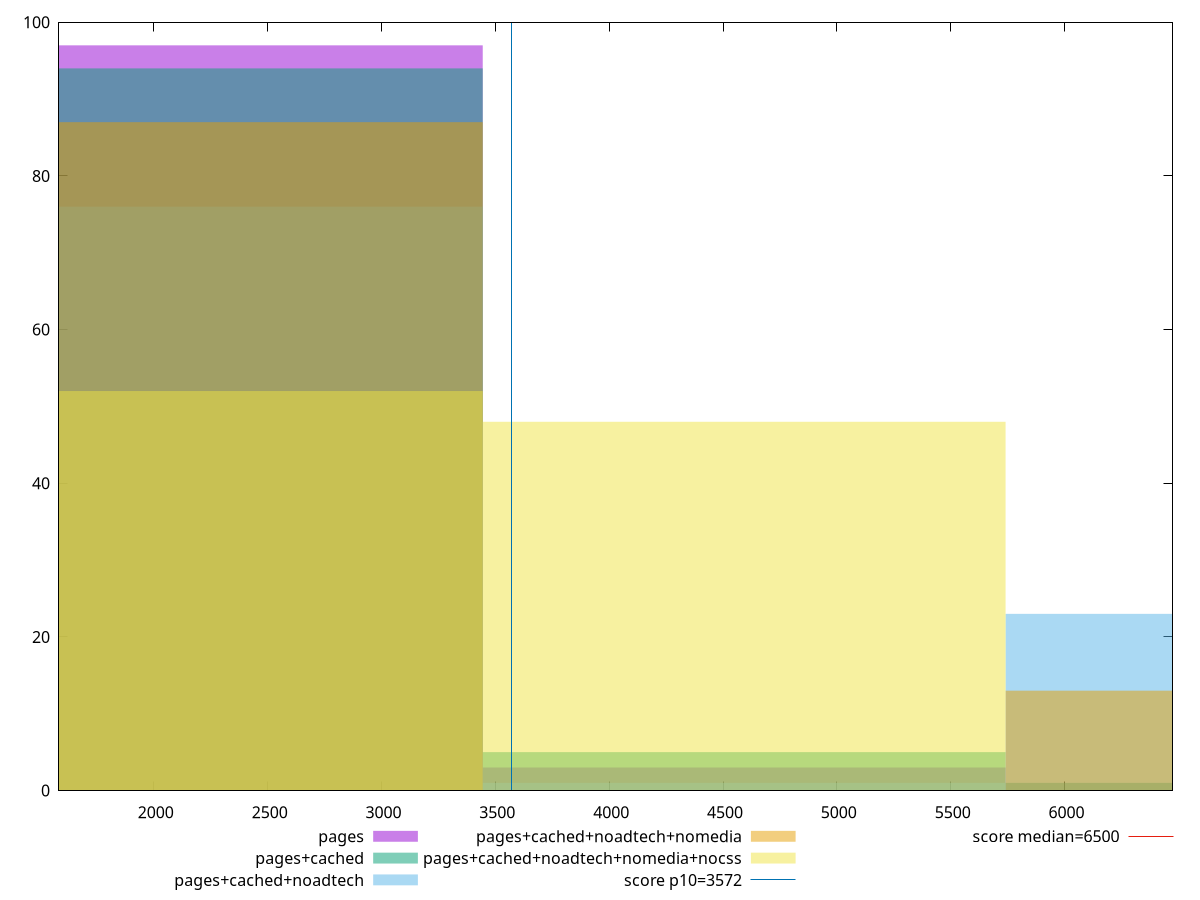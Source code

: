 reset

$pages <<EOF
2296.39432633688 97
4592.78865267376 3
EOF

$pagesCached <<EOF
4592.78865267376 5
2296.39432633688 94
6889.18297901064 1
EOF

$pagesCachedNoadtech <<EOF
2296.39432633688 76
6889.18297901064 23
4592.78865267376 1
EOF

$pagesCachedNoadtechNomedia <<EOF
2296.39432633688 87
6889.18297901064 13
EOF

$pagesCachedNoadtechNomediaNocss <<EOF
4592.78865267376 48
2296.39432633688 52
EOF

set key outside below
set boxwidth 2296.39432633688
set xrange [1583.4740000000002:6474.110699999999]
set yrange [0:100]
set trange [0:100]
set style fill transparent solid 0.5 noborder

set parametric
set terminal svg size 640, 530 enhanced background rgb 'white'
set output "report_00019_2021-02-10T18-14-37.922Z//first-cpu-idle/comparison/histogram/all_raw.svg"

plot $pages title "pages" with boxes, \
     $pagesCached title "pages+cached" with boxes, \
     $pagesCachedNoadtech title "pages+cached+noadtech" with boxes, \
     $pagesCachedNoadtechNomedia title "pages+cached+noadtech+nomedia" with boxes, \
     $pagesCachedNoadtechNomediaNocss title "pages+cached+noadtech+nomedia+nocss" with boxes, \
     3572,t title "score p10=3572", \
     6500,t title "score median=6500"

reset
